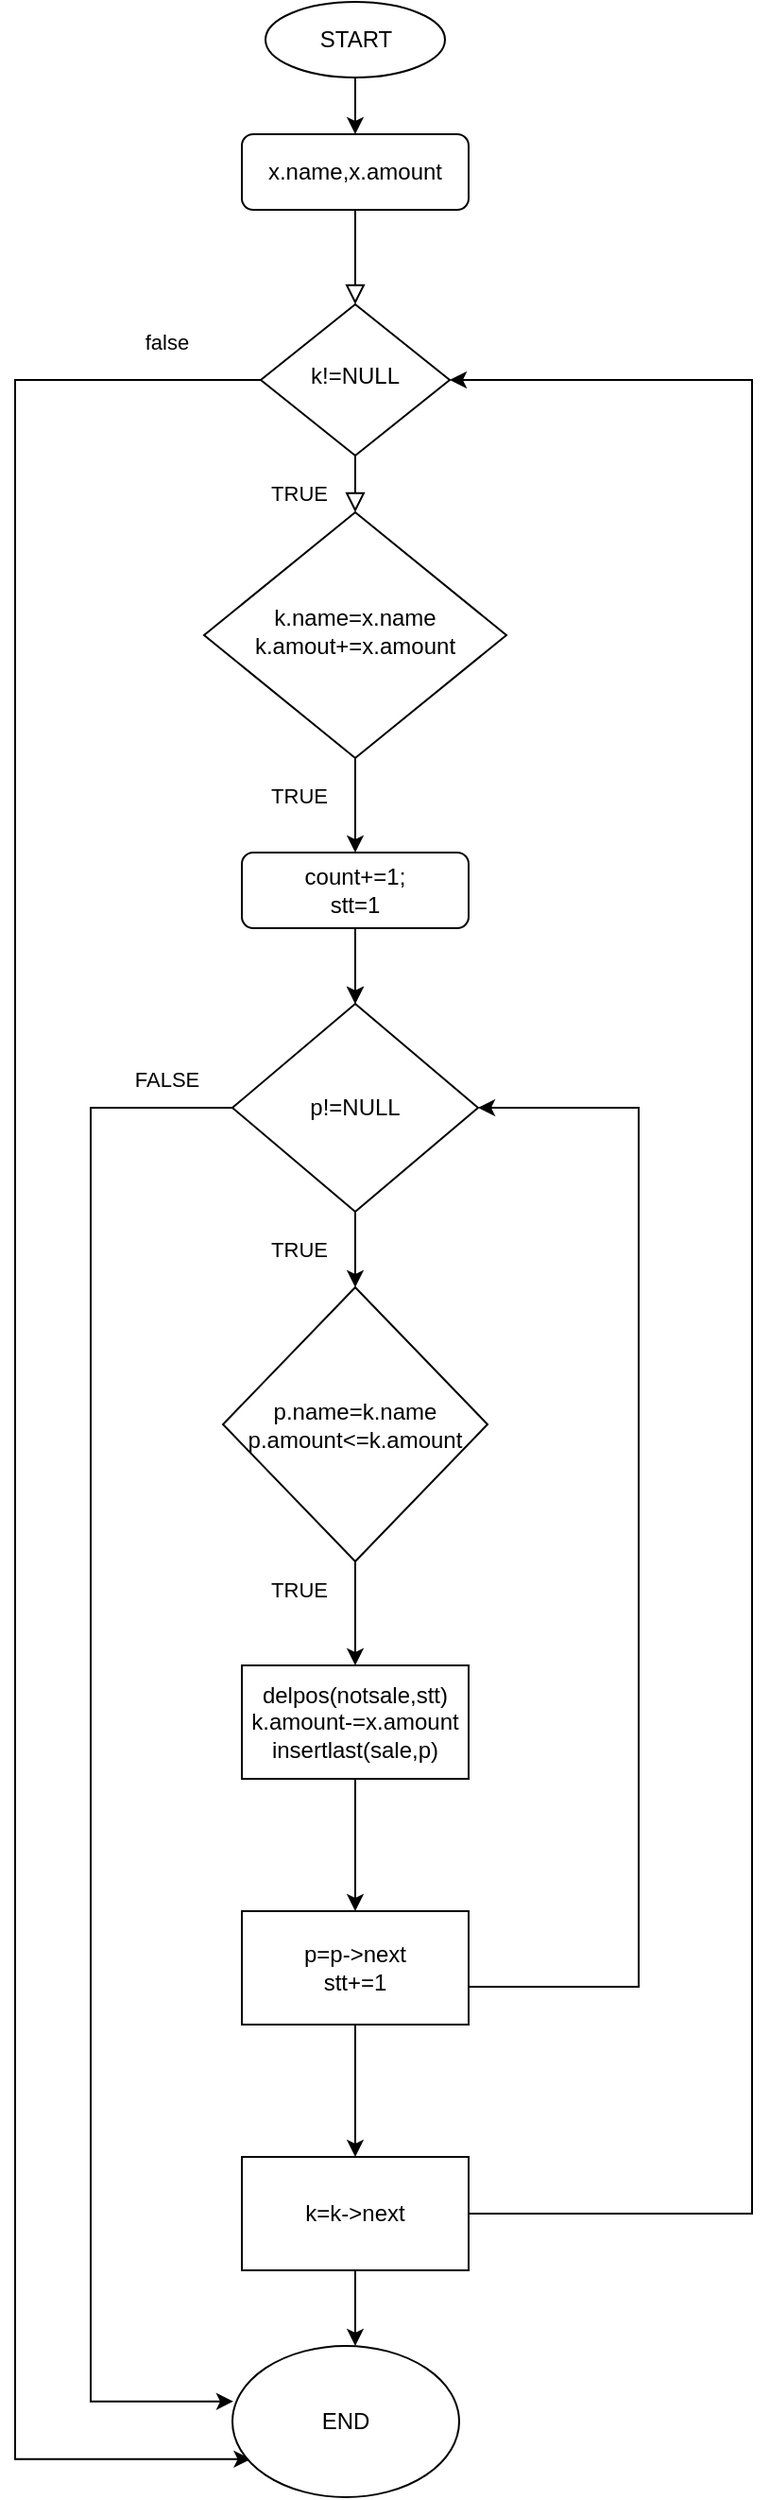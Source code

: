 <mxfile version="20.5.3" type="github">
  <diagram id="C5RBs43oDa-KdzZeNtuy" name="Page-1">
    <mxGraphModel dx="680" dy="328" grid="1" gridSize="10" guides="1" tooltips="1" connect="1" arrows="1" fold="1" page="1" pageScale="1" pageWidth="1654" pageHeight="2336" math="0" shadow="0">
      <root>
        <mxCell id="WIyWlLk6GJQsqaUBKTNV-0" />
        <mxCell id="WIyWlLk6GJQsqaUBKTNV-1" parent="WIyWlLk6GJQsqaUBKTNV-0" />
        <mxCell id="F9qe83tli3RoLFb3Kxro-66" value="false" style="edgeStyle=orthogonalEdgeStyle;rounded=0;orthogonalLoop=1;jettySize=auto;html=1;entryX=0.081;entryY=0.749;entryDx=0;entryDy=0;entryPerimeter=0;" edge="1" parent="WIyWlLk6GJQsqaUBKTNV-1" source="F9qe83tli3RoLFb3Kxro-22" target="F9qe83tli3RoLFb3Kxro-55">
          <mxGeometry x="-0.926" y="-20" relative="1" as="geometry">
            <mxPoint x="40" y="1310" as="targetPoint" />
            <Array as="points">
              <mxPoint x="40" y="210" />
              <mxPoint x="40" y="1310" />
            </Array>
            <mxPoint as="offset" />
          </mxGeometry>
        </mxCell>
        <mxCell id="F9qe83tli3RoLFb3Kxro-18" value="" style="rounded=0;html=1;jettySize=auto;orthogonalLoop=1;fontSize=11;endArrow=block;endFill=0;endSize=8;strokeWidth=1;shadow=0;labelBackgroundColor=none;edgeStyle=orthogonalEdgeStyle;" edge="1" parent="WIyWlLk6GJQsqaUBKTNV-1" source="F9qe83tli3RoLFb3Kxro-19" target="F9qe83tli3RoLFb3Kxro-22">
          <mxGeometry relative="1" as="geometry" />
        </mxCell>
        <mxCell id="F9qe83tli3RoLFb3Kxro-19" value="x.name,x.amount" style="rounded=1;whiteSpace=wrap;html=1;fontSize=12;glass=0;strokeWidth=1;shadow=0;" vertex="1" parent="WIyWlLk6GJQsqaUBKTNV-1">
          <mxGeometry x="160" y="80" width="120" height="40" as="geometry" />
        </mxCell>
        <mxCell id="F9qe83tli3RoLFb3Kxro-20" value="TRUE" style="rounded=0;html=1;jettySize=auto;orthogonalLoop=1;fontSize=11;endArrow=block;endFill=0;endSize=8;strokeWidth=1;shadow=0;labelBackgroundColor=none;edgeStyle=orthogonalEdgeStyle;" edge="1" parent="WIyWlLk6GJQsqaUBKTNV-1" source="F9qe83tli3RoLFb3Kxro-22" target="F9qe83tli3RoLFb3Kxro-25">
          <mxGeometry x="0.6" y="-30" relative="1" as="geometry">
            <mxPoint as="offset" />
          </mxGeometry>
        </mxCell>
        <mxCell id="F9qe83tli3RoLFb3Kxro-22" value="k!=NULL" style="rhombus;whiteSpace=wrap;html=1;shadow=0;fontFamily=Helvetica;fontSize=12;align=center;strokeWidth=1;spacing=6;spacingTop=-4;" vertex="1" parent="WIyWlLk6GJQsqaUBKTNV-1">
          <mxGeometry x="170" y="170" width="100" height="80" as="geometry" />
        </mxCell>
        <mxCell id="F9qe83tli3RoLFb3Kxro-24" value="TRUE" style="edgeStyle=orthogonalEdgeStyle;rounded=0;orthogonalLoop=1;jettySize=auto;html=1;" edge="1" parent="WIyWlLk6GJQsqaUBKTNV-1" source="F9qe83tli3RoLFb3Kxro-25" target="F9qe83tli3RoLFb3Kxro-27">
          <mxGeometry x="-0.2" y="-30" relative="1" as="geometry">
            <mxPoint as="offset" />
          </mxGeometry>
        </mxCell>
        <mxCell id="F9qe83tli3RoLFb3Kxro-25" value="k.name=x.name&lt;br&gt;k.amout+=x.amount" style="rhombus;whiteSpace=wrap;html=1;shadow=0;fontFamily=Helvetica;fontSize=12;align=center;strokeWidth=1;spacing=6;spacingTop=-4;" vertex="1" parent="WIyWlLk6GJQsqaUBKTNV-1">
          <mxGeometry x="140" y="280" width="160" height="130" as="geometry" />
        </mxCell>
        <mxCell id="F9qe83tli3RoLFb3Kxro-43" style="edgeStyle=orthogonalEdgeStyle;rounded=0;orthogonalLoop=1;jettySize=auto;html=1;entryX=0.5;entryY=0;entryDx=0;entryDy=0;" edge="1" parent="WIyWlLk6GJQsqaUBKTNV-1" source="F9qe83tli3RoLFb3Kxro-27" target="F9qe83tli3RoLFb3Kxro-38">
          <mxGeometry relative="1" as="geometry" />
        </mxCell>
        <mxCell id="F9qe83tli3RoLFb3Kxro-62" value="" style="edgeStyle=orthogonalEdgeStyle;rounded=0;orthogonalLoop=1;jettySize=auto;html=1;" edge="1" parent="WIyWlLk6GJQsqaUBKTNV-1" source="F9qe83tli3RoLFb3Kxro-27" target="F9qe83tli3RoLFb3Kxro-38">
          <mxGeometry relative="1" as="geometry" />
        </mxCell>
        <mxCell id="F9qe83tli3RoLFb3Kxro-27" value="count+=1;&lt;br&gt;stt=1" style="rounded=1;whiteSpace=wrap;html=1;fontSize=12;glass=0;strokeWidth=1;shadow=0;" vertex="1" parent="WIyWlLk6GJQsqaUBKTNV-1">
          <mxGeometry x="160" y="460" width="120" height="40" as="geometry" />
        </mxCell>
        <mxCell id="F9qe83tli3RoLFb3Kxro-29" value="TRUE" style="edgeStyle=orthogonalEdgeStyle;rounded=0;orthogonalLoop=1;jettySize=auto;html=1;entryX=0.5;entryY=0;entryDx=0;entryDy=0;" edge="1" parent="WIyWlLk6GJQsqaUBKTNV-1" source="F9qe83tli3RoLFb3Kxro-30" target="F9qe83tli3RoLFb3Kxro-32">
          <mxGeometry x="-0.455" y="-30" relative="1" as="geometry">
            <mxPoint as="offset" />
          </mxGeometry>
        </mxCell>
        <mxCell id="F9qe83tli3RoLFb3Kxro-30" value="p.name=k.name&lt;br&gt;p.amount&amp;lt;=k.amount" style="rhombus;whiteSpace=wrap;html=1;" vertex="1" parent="WIyWlLk6GJQsqaUBKTNV-1">
          <mxGeometry x="150" y="690" width="140" height="145" as="geometry" />
        </mxCell>
        <mxCell id="F9qe83tli3RoLFb3Kxro-31" style="edgeStyle=orthogonalEdgeStyle;rounded=0;orthogonalLoop=1;jettySize=auto;html=1;" edge="1" parent="WIyWlLk6GJQsqaUBKTNV-1" source="F9qe83tli3RoLFb3Kxro-32" target="F9qe83tli3RoLFb3Kxro-34">
          <mxGeometry relative="1" as="geometry" />
        </mxCell>
        <mxCell id="F9qe83tli3RoLFb3Kxro-32" value="delpos(notsale,stt)&lt;br&gt;k.amount-=x.amount&lt;br&gt;insertlast(sale,p)" style="rounded=0;whiteSpace=wrap;html=1;" vertex="1" parent="WIyWlLk6GJQsqaUBKTNV-1">
          <mxGeometry x="160" y="890" width="120" height="60" as="geometry" />
        </mxCell>
        <mxCell id="F9qe83tli3RoLFb3Kxro-33" style="edgeStyle=orthogonalEdgeStyle;rounded=0;orthogonalLoop=1;jettySize=auto;html=1;" edge="1" parent="WIyWlLk6GJQsqaUBKTNV-1" source="F9qe83tli3RoLFb3Kxro-34" target="F9qe83tli3RoLFb3Kxro-35">
          <mxGeometry relative="1" as="geometry" />
        </mxCell>
        <mxCell id="F9qe83tli3RoLFb3Kxro-50" style="edgeStyle=orthogonalEdgeStyle;rounded=0;orthogonalLoop=1;jettySize=auto;html=1;entryX=1;entryY=0.5;entryDx=0;entryDy=0;" edge="1" parent="WIyWlLk6GJQsqaUBKTNV-1" source="F9qe83tli3RoLFb3Kxro-34" target="F9qe83tli3RoLFb3Kxro-38">
          <mxGeometry relative="1" as="geometry">
            <mxPoint x="40" y="600" as="targetPoint" />
            <Array as="points">
              <mxPoint x="370" y="1060" />
              <mxPoint x="370" y="595" />
            </Array>
          </mxGeometry>
        </mxCell>
        <mxCell id="F9qe83tli3RoLFb3Kxro-34" value="p=p-&amp;gt;next&lt;br&gt;stt+=1" style="rounded=0;whiteSpace=wrap;html=1;" vertex="1" parent="WIyWlLk6GJQsqaUBKTNV-1">
          <mxGeometry x="160" y="1020" width="120" height="60" as="geometry" />
        </mxCell>
        <mxCell id="F9qe83tli3RoLFb3Kxro-45" style="edgeStyle=orthogonalEdgeStyle;rounded=0;orthogonalLoop=1;jettySize=auto;html=1;entryX=1;entryY=0.5;entryDx=0;entryDy=0;" edge="1" parent="WIyWlLk6GJQsqaUBKTNV-1" source="F9qe83tli3RoLFb3Kxro-35" target="F9qe83tli3RoLFb3Kxro-22">
          <mxGeometry relative="1" as="geometry">
            <mxPoint x="430" y="210" as="targetPoint" />
            <Array as="points">
              <mxPoint x="430" y="1180" />
              <mxPoint x="430" y="210" />
            </Array>
          </mxGeometry>
        </mxCell>
        <mxCell id="F9qe83tli3RoLFb3Kxro-53" style="edgeStyle=orthogonalEdgeStyle;rounded=0;orthogonalLoop=1;jettySize=auto;html=1;" edge="1" parent="WIyWlLk6GJQsqaUBKTNV-1" source="F9qe83tli3RoLFb3Kxro-35">
          <mxGeometry relative="1" as="geometry">
            <mxPoint x="220" y="1250" as="targetPoint" />
          </mxGeometry>
        </mxCell>
        <mxCell id="F9qe83tli3RoLFb3Kxro-35" value="k=k-&amp;gt;next" style="rounded=0;whiteSpace=wrap;html=1;" vertex="1" parent="WIyWlLk6GJQsqaUBKTNV-1">
          <mxGeometry x="160" y="1150" width="120" height="60" as="geometry" />
        </mxCell>
        <mxCell id="F9qe83tli3RoLFb3Kxro-42" value="TRUE" style="edgeStyle=orthogonalEdgeStyle;rounded=0;orthogonalLoop=1;jettySize=auto;html=1;entryX=0.5;entryY=0;entryDx=0;entryDy=0;" edge="1" parent="WIyWlLk6GJQsqaUBKTNV-1" source="F9qe83tli3RoLFb3Kxro-38" target="F9qe83tli3RoLFb3Kxro-30">
          <mxGeometry y="-30" relative="1" as="geometry">
            <mxPoint as="offset" />
          </mxGeometry>
        </mxCell>
        <mxCell id="F9qe83tli3RoLFb3Kxro-64" value="FALSE" style="edgeStyle=orthogonalEdgeStyle;rounded=0;orthogonalLoop=1;jettySize=auto;html=1;entryX=0.004;entryY=0.367;entryDx=0;entryDy=0;entryPerimeter=0;" edge="1" parent="WIyWlLk6GJQsqaUBKTNV-1" source="F9qe83tli3RoLFb3Kxro-38" target="F9qe83tli3RoLFb3Kxro-55">
          <mxGeometry x="-0.916" y="-15" relative="1" as="geometry">
            <mxPoint x="80" y="1280" as="targetPoint" />
            <Array as="points">
              <mxPoint x="80" y="595" />
              <mxPoint x="80" y="1279" />
            </Array>
            <mxPoint as="offset" />
          </mxGeometry>
        </mxCell>
        <mxCell id="F9qe83tli3RoLFb3Kxro-38" value="p!=NULL" style="rhombus;whiteSpace=wrap;html=1;" vertex="1" parent="WIyWlLk6GJQsqaUBKTNV-1">
          <mxGeometry x="155" y="540" width="130" height="110" as="geometry" />
        </mxCell>
        <mxCell id="F9qe83tli3RoLFb3Kxro-55" value="END" style="ellipse;whiteSpace=wrap;html=1;" vertex="1" parent="WIyWlLk6GJQsqaUBKTNV-1">
          <mxGeometry x="155" y="1250" width="120" height="80" as="geometry" />
        </mxCell>
        <mxCell id="F9qe83tli3RoLFb3Kxro-57" style="edgeStyle=orthogonalEdgeStyle;rounded=0;orthogonalLoop=1;jettySize=auto;html=1;entryX=0.5;entryY=0;entryDx=0;entryDy=0;" edge="1" parent="WIyWlLk6GJQsqaUBKTNV-1" source="F9qe83tli3RoLFb3Kxro-56" target="F9qe83tli3RoLFb3Kxro-19">
          <mxGeometry relative="1" as="geometry" />
        </mxCell>
        <mxCell id="F9qe83tli3RoLFb3Kxro-56" value="START" style="ellipse;whiteSpace=wrap;html=1;" vertex="1" parent="WIyWlLk6GJQsqaUBKTNV-1">
          <mxGeometry x="172.5" y="10" width="95" height="40" as="geometry" />
        </mxCell>
      </root>
    </mxGraphModel>
  </diagram>
</mxfile>
